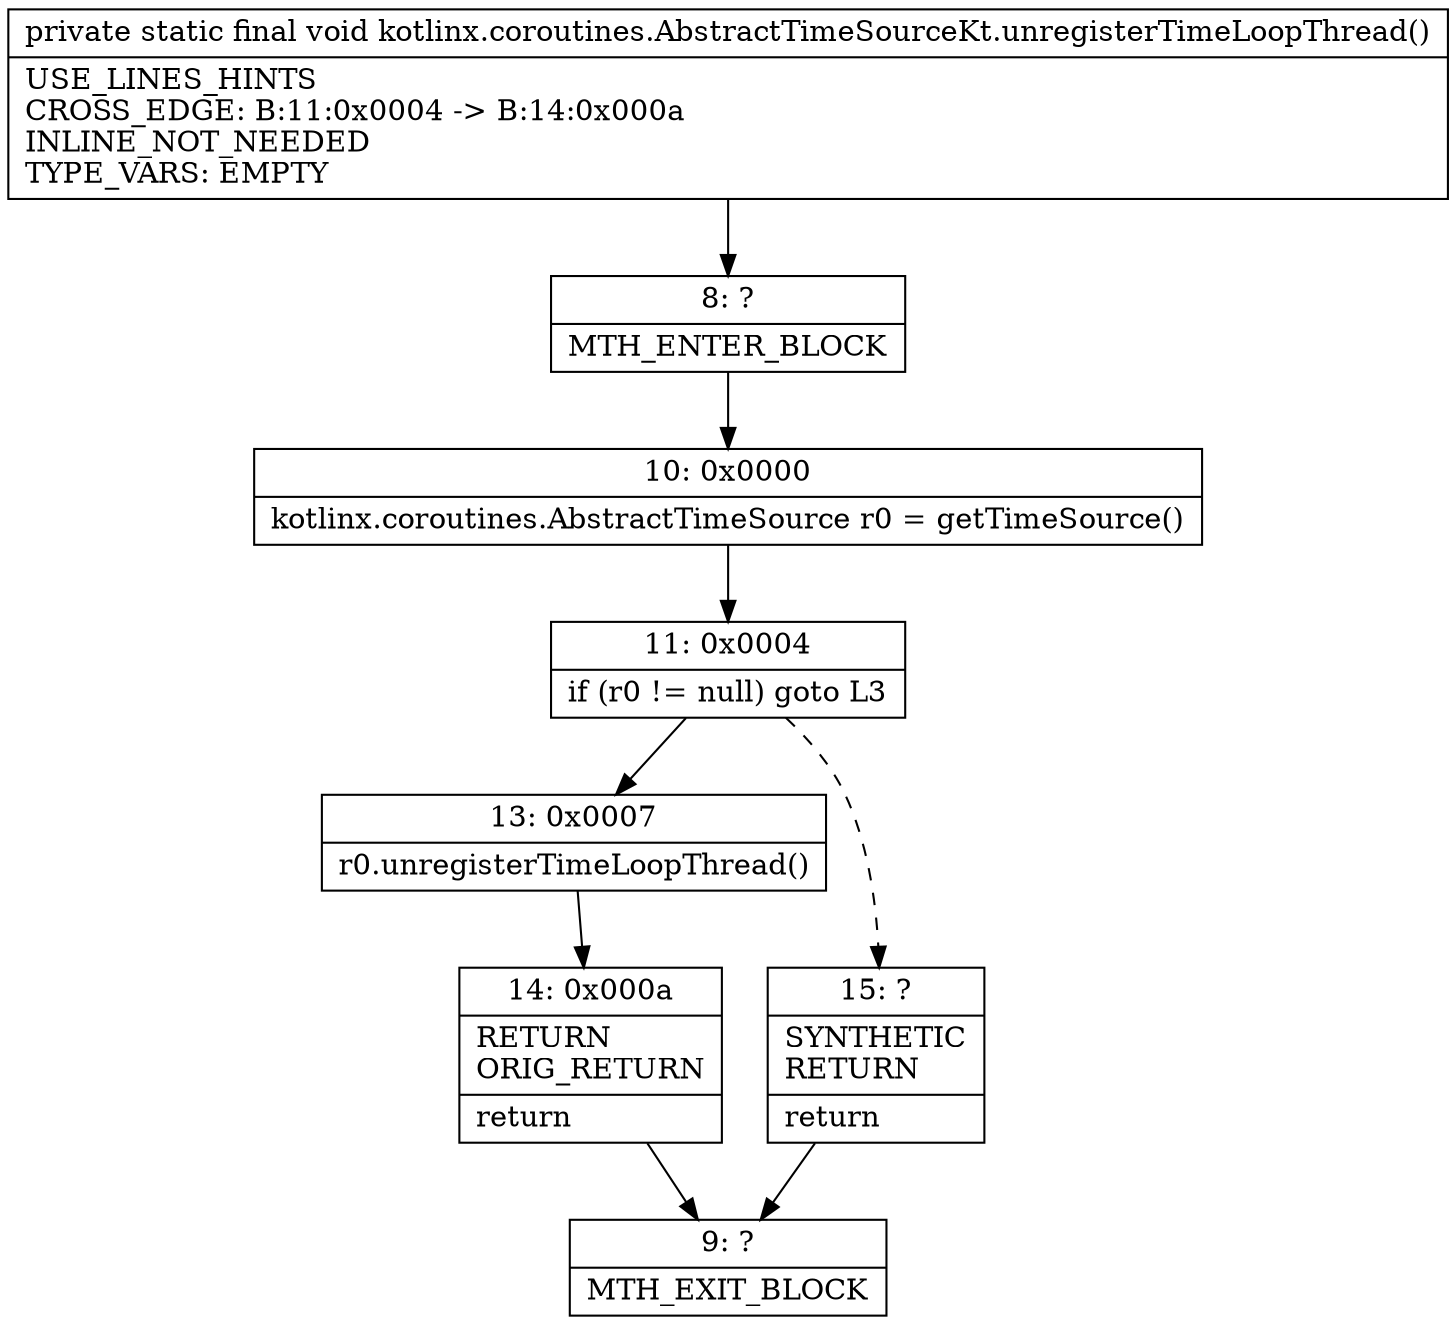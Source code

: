 digraph "CFG forkotlinx.coroutines.AbstractTimeSourceKt.unregisterTimeLoopThread()V" {
Node_8 [shape=record,label="{8\:\ ?|MTH_ENTER_BLOCK\l}"];
Node_10 [shape=record,label="{10\:\ 0x0000|kotlinx.coroutines.AbstractTimeSource r0 = getTimeSource()\l}"];
Node_11 [shape=record,label="{11\:\ 0x0004|if (r0 != null) goto L3\l}"];
Node_13 [shape=record,label="{13\:\ 0x0007|r0.unregisterTimeLoopThread()\l}"];
Node_14 [shape=record,label="{14\:\ 0x000a|RETURN\lORIG_RETURN\l|return\l}"];
Node_9 [shape=record,label="{9\:\ ?|MTH_EXIT_BLOCK\l}"];
Node_15 [shape=record,label="{15\:\ ?|SYNTHETIC\lRETURN\l|return\l}"];
MethodNode[shape=record,label="{private static final void kotlinx.coroutines.AbstractTimeSourceKt.unregisterTimeLoopThread()  | USE_LINES_HINTS\lCROSS_EDGE: B:11:0x0004 \-\> B:14:0x000a\lINLINE_NOT_NEEDED\lTYPE_VARS: EMPTY\l}"];
MethodNode -> Node_8;Node_8 -> Node_10;
Node_10 -> Node_11;
Node_11 -> Node_13;
Node_11 -> Node_15[style=dashed];
Node_13 -> Node_14;
Node_14 -> Node_9;
Node_15 -> Node_9;
}

